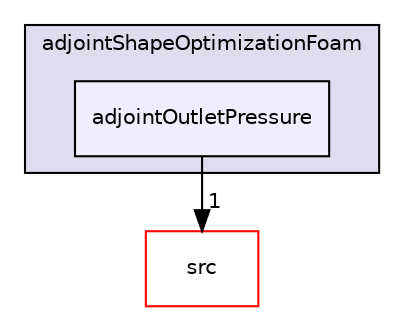 digraph "applications/solvers/incompressible/adjointShapeOptimizationFoam/adjointOutletPressure" {
  bgcolor=transparent;
  compound=true
  node [ fontsize="10", fontname="Helvetica"];
  edge [ labelfontsize="10", labelfontname="Helvetica"];
  subgraph clusterdir_088f87aa7298db423fbe65935fad4976 {
    graph [ bgcolor="#ddddee", pencolor="black", label="adjointShapeOptimizationFoam" fontname="Helvetica", fontsize="10", URL="dir_088f87aa7298db423fbe65935fad4976.html"]
  dir_d73afccac1905c93f134a92b9fac8559 [shape=box, label="adjointOutletPressure", style="filled", fillcolor="#eeeeff", pencolor="black", URL="dir_d73afccac1905c93f134a92b9fac8559.html"];
  }
  dir_68267d1309a1af8e8297ef4c3efbcdba [shape=box label="src" color="red" URL="dir_68267d1309a1af8e8297ef4c3efbcdba.html"];
  dir_d73afccac1905c93f134a92b9fac8559->dir_68267d1309a1af8e8297ef4c3efbcdba [headlabel="1", labeldistance=1.5 headhref="dir_000127_000737.html"];
}
